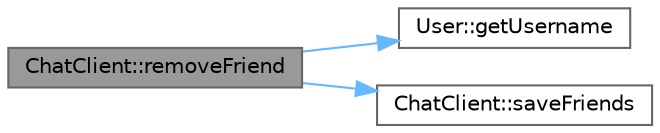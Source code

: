 digraph "ChatClient::removeFriend"
{
 // LATEX_PDF_SIZE
  bgcolor="transparent";
  edge [fontname=Helvetica,fontsize=10,labelfontname=Helvetica,labelfontsize=10];
  node [fontname=Helvetica,fontsize=10,shape=box,height=0.2,width=0.4];
  rankdir="LR";
  Node1 [id="Node000001",label="ChatClient::removeFriend",height=0.2,width=0.4,color="gray40", fillcolor="grey60", style="filled", fontcolor="black",tooltip="Removes a friend."];
  Node1 -> Node2 [id="edge1_Node000001_Node000002",color="steelblue1",style="solid",tooltip=" "];
  Node2 [id="Node000002",label="User::getUsername",height=0.2,width=0.4,color="grey40", fillcolor="white", style="filled",URL="$class_user.html#a1c9ee5527f563fb644e0ad6bbab79f41",tooltip="Gets the username."];
  Node1 -> Node3 [id="edge2_Node000001_Node000003",color="steelblue1",style="solid",tooltip=" "];
  Node3 [id="Node000003",label="ChatClient::saveFriends",height=0.2,width=0.4,color="grey40", fillcolor="white", style="filled",URL="$class_chat_client.html#acc878f3bb48206d1653e21558730cf1c",tooltip="Saves the friends list."];
}
